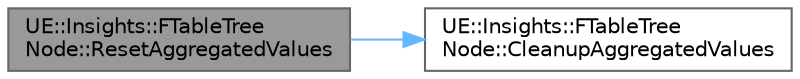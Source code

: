 digraph "UE::Insights::FTableTreeNode::ResetAggregatedValues"
{
 // INTERACTIVE_SVG=YES
 // LATEX_PDF_SIZE
  bgcolor="transparent";
  edge [fontname=Helvetica,fontsize=10,labelfontname=Helvetica,labelfontsize=10];
  node [fontname=Helvetica,fontsize=10,shape=box,height=0.2,width=0.4];
  rankdir="LR";
  Node1 [id="Node000001",label="UE::Insights::FTableTree\lNode::ResetAggregatedValues",height=0.2,width=0.4,color="gray40", fillcolor="grey60", style="filled", fontcolor="black",tooltip=" "];
  Node1 -> Node2 [id="edge1_Node000001_Node000002",color="steelblue1",style="solid",tooltip=" "];
  Node2 [id="Node000002",label="UE::Insights::FTableTree\lNode::CleanupAggregatedValues",height=0.2,width=0.4,color="grey40", fillcolor="white", style="filled",URL="$d0/db2/classUE_1_1Insights_1_1FTableTreeNode.html#aeff21ed371e6d8ab88f6b7a7499615aa",tooltip=" "];
}
